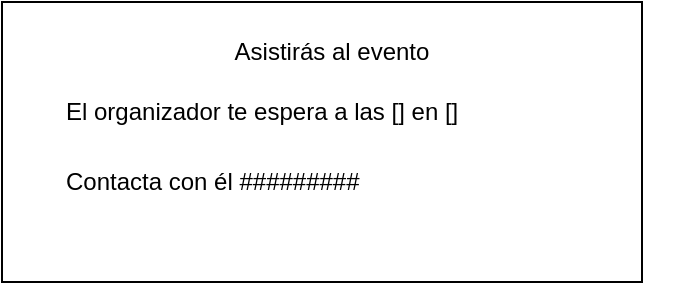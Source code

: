 <mxfile version="12.9.3" type="device"><diagram id="-eeF8lOSOItQGZOTdGbT" name="Page-1"><mxGraphModel dx="1355" dy="720" grid="1" gridSize="10" guides="1" tooltips="1" connect="1" arrows="1" fold="1" page="1" pageScale="1" pageWidth="850" pageHeight="1100" math="0" shadow="0"><root><mxCell id="0"/><mxCell id="1" parent="0"/><mxCell id="oRno2I4jkfEmVb4kD-cS-1" value="" style="rounded=0;whiteSpace=wrap;html=1;" vertex="1" parent="1"><mxGeometry x="170" y="170" width="320" height="140" as="geometry"/></mxCell><mxCell id="oRno2I4jkfEmVb4kD-cS-2" value="Asistirás al evento" style="text;html=1;strokeColor=none;fillColor=none;align=center;verticalAlign=middle;whiteSpace=wrap;rounded=0;" vertex="1" parent="1"><mxGeometry x="260" y="180" width="150" height="30" as="geometry"/></mxCell><mxCell id="oRno2I4jkfEmVb4kD-cS-3" value="El organizador te espera a las [] en []" style="text;html=1;strokeColor=none;fillColor=none;align=left;verticalAlign=middle;whiteSpace=wrap;rounded=0;" vertex="1" parent="1"><mxGeometry x="200" y="220" width="309" height="10" as="geometry"/></mxCell><mxCell id="oRno2I4jkfEmVb4kD-cS-4" value="Contacta con él #########" style="text;html=1;strokeColor=none;fillColor=none;align=left;verticalAlign=middle;whiteSpace=wrap;rounded=0;" vertex="1" parent="1"><mxGeometry x="200" y="250" width="220" height="20" as="geometry"/></mxCell></root></mxGraphModel></diagram></mxfile>
